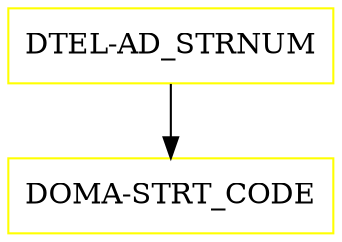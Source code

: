 digraph G {
  "DTEL-AD_STRNUM" [shape=box,color=yellow];
  "DOMA-STRT_CODE" [shape=box,color=yellow,URL="./DOMA_STRT_CODE.html"];
  "DTEL-AD_STRNUM" -> "DOMA-STRT_CODE";
}
